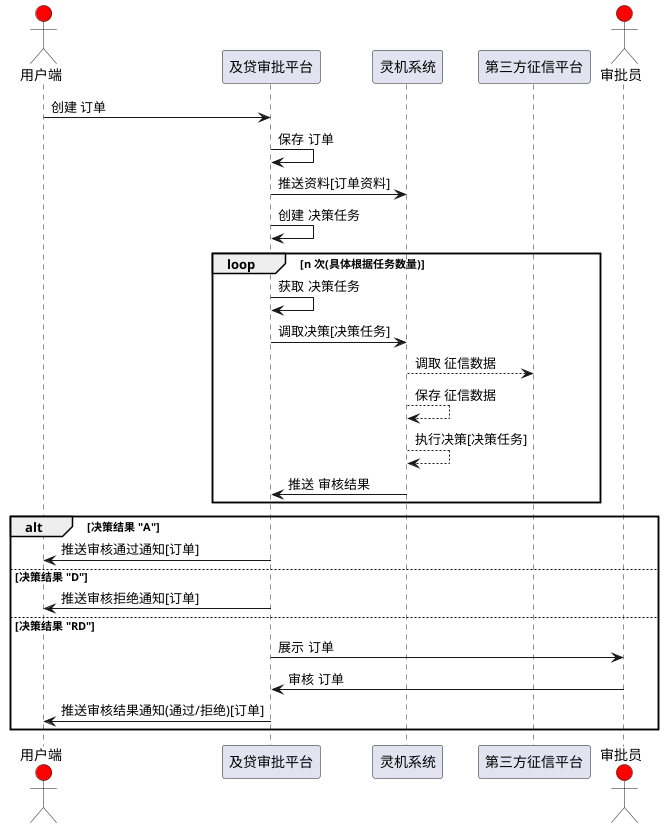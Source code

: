 @startuml

actor 用户端 #red
participant 及贷审批平台
participant 灵机系统
participant 第三方征信平台
actor 审批员 #red

用户端 -> 及贷审批平台: 创建 订单
及贷审批平台 -> 及贷审批平台: 保存 订单
及贷审批平台 -> 灵机系统: 推送资料[订单资料]
及贷审批平台 -> 及贷审批平台: 创建 决策任务

loop n 次(具体根据任务数量)
及贷审批平台 -> 及贷审批平台: 获取 决策任务
及贷审批平台 -> 灵机系统: 调取决策[决策任务]
灵机系统 --> 第三方征信平台: 调取 征信数据
灵机系统 --> 灵机系统: 保存 征信数据
灵机系统 --> 灵机系统: 执行决策[决策任务]
灵机系统 -> 及贷审批平台: 推送 审核结果
end
alt 决策结果 "A"
及贷审批平台 -> 用户端: 推送审核通过通知[订单]
else 决策结果 "D"
及贷审批平台 -> 用户端: 推送审核拒绝通知[订单]
else 决策结果 "RD"
及贷审批平台 -> 审批员: 展示 订单
审批员 -> 及贷审批平台: 审核 订单
及贷审批平台 -> 用户端: 推送审核结果通知(通过/拒绝)[订单]
end

@enduml